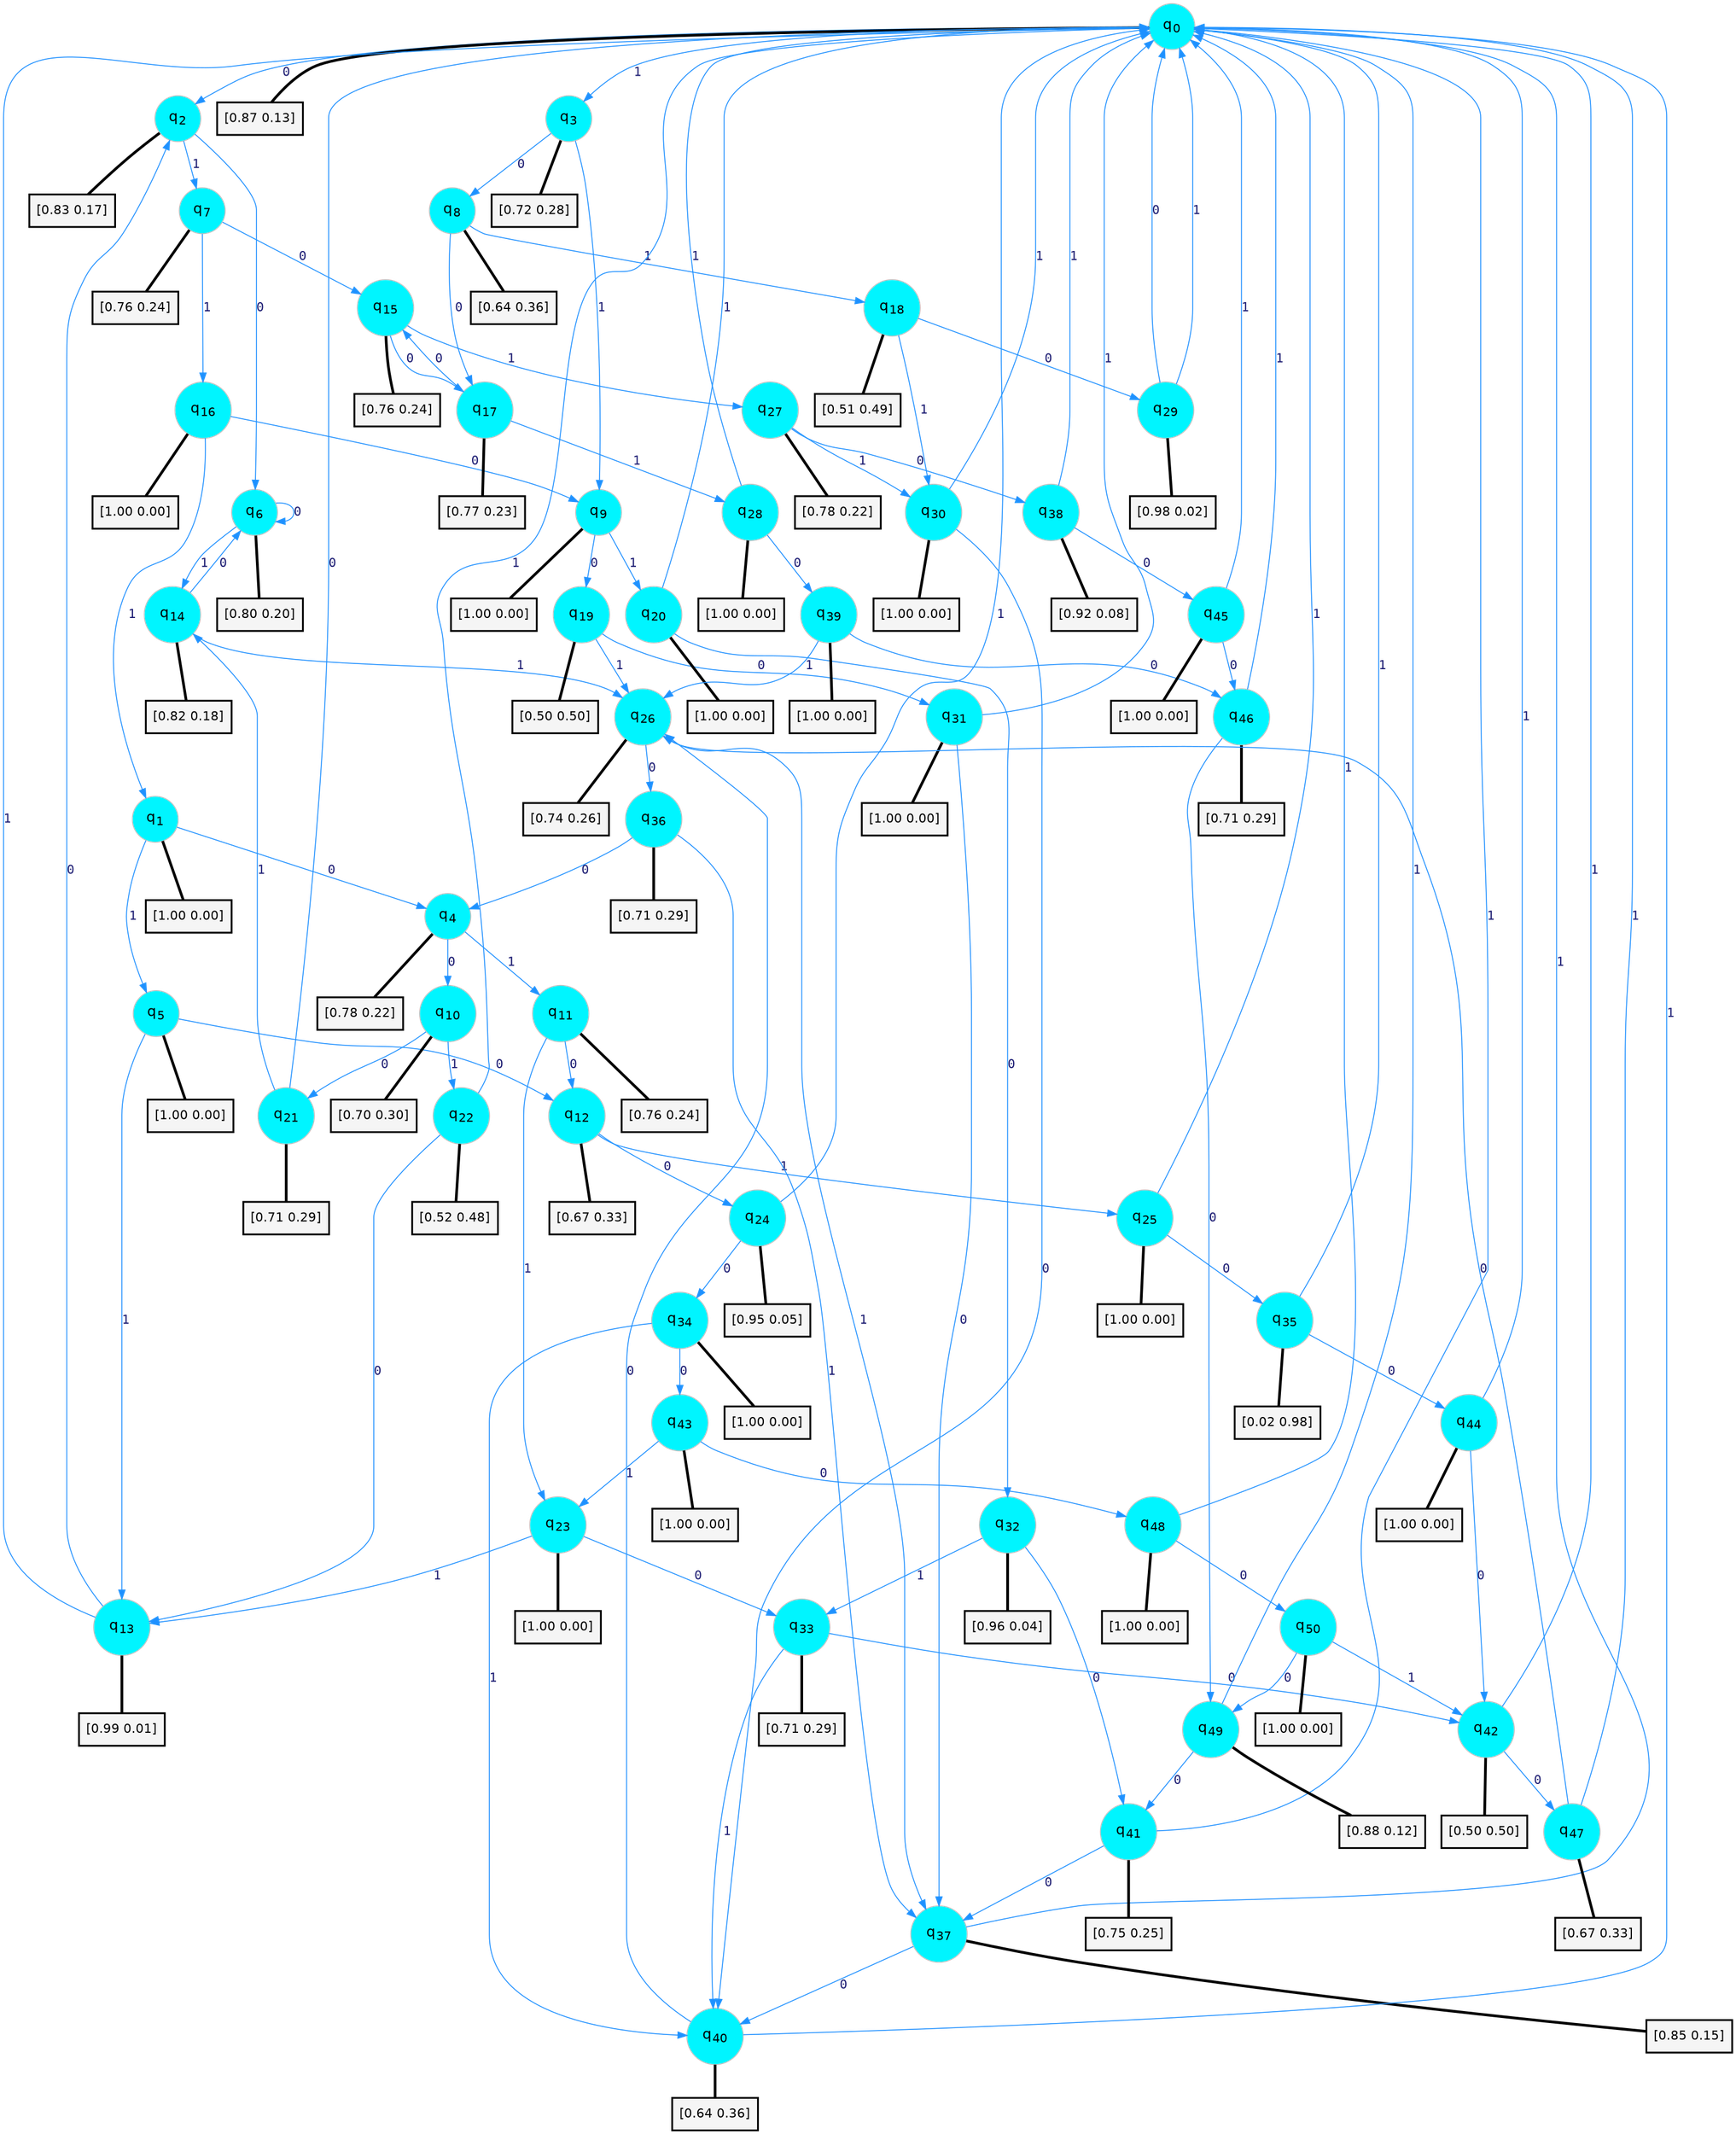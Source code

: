 digraph G {
graph [
bgcolor=transparent, dpi=300, rankdir=TD, size="40,25"];
node [
color=gray, fillcolor=turquoise1, fontcolor=black, fontname=Helvetica, fontsize=16, fontweight=bold, shape=circle, style=filled];
edge [
arrowsize=1, color=dodgerblue1, fontcolor=midnightblue, fontname=courier, fontweight=bold, penwidth=1, style=solid, weight=20];
0[label=<q<SUB>0</SUB>>];
1[label=<q<SUB>1</SUB>>];
2[label=<q<SUB>2</SUB>>];
3[label=<q<SUB>3</SUB>>];
4[label=<q<SUB>4</SUB>>];
5[label=<q<SUB>5</SUB>>];
6[label=<q<SUB>6</SUB>>];
7[label=<q<SUB>7</SUB>>];
8[label=<q<SUB>8</SUB>>];
9[label=<q<SUB>9</SUB>>];
10[label=<q<SUB>10</SUB>>];
11[label=<q<SUB>11</SUB>>];
12[label=<q<SUB>12</SUB>>];
13[label=<q<SUB>13</SUB>>];
14[label=<q<SUB>14</SUB>>];
15[label=<q<SUB>15</SUB>>];
16[label=<q<SUB>16</SUB>>];
17[label=<q<SUB>17</SUB>>];
18[label=<q<SUB>18</SUB>>];
19[label=<q<SUB>19</SUB>>];
20[label=<q<SUB>20</SUB>>];
21[label=<q<SUB>21</SUB>>];
22[label=<q<SUB>22</SUB>>];
23[label=<q<SUB>23</SUB>>];
24[label=<q<SUB>24</SUB>>];
25[label=<q<SUB>25</SUB>>];
26[label=<q<SUB>26</SUB>>];
27[label=<q<SUB>27</SUB>>];
28[label=<q<SUB>28</SUB>>];
29[label=<q<SUB>29</SUB>>];
30[label=<q<SUB>30</SUB>>];
31[label=<q<SUB>31</SUB>>];
32[label=<q<SUB>32</SUB>>];
33[label=<q<SUB>33</SUB>>];
34[label=<q<SUB>34</SUB>>];
35[label=<q<SUB>35</SUB>>];
36[label=<q<SUB>36</SUB>>];
37[label=<q<SUB>37</SUB>>];
38[label=<q<SUB>38</SUB>>];
39[label=<q<SUB>39</SUB>>];
40[label=<q<SUB>40</SUB>>];
41[label=<q<SUB>41</SUB>>];
42[label=<q<SUB>42</SUB>>];
43[label=<q<SUB>43</SUB>>];
44[label=<q<SUB>44</SUB>>];
45[label=<q<SUB>45</SUB>>];
46[label=<q<SUB>46</SUB>>];
47[label=<q<SUB>47</SUB>>];
48[label=<q<SUB>48</SUB>>];
49[label=<q<SUB>49</SUB>>];
50[label=<q<SUB>50</SUB>>];
51[label="[0.87 0.13]", shape=box,fontcolor=black, fontname=Helvetica, fontsize=14, penwidth=2, fillcolor=whitesmoke,color=black];
52[label="[1.00 0.00]", shape=box,fontcolor=black, fontname=Helvetica, fontsize=14, penwidth=2, fillcolor=whitesmoke,color=black];
53[label="[0.83 0.17]", shape=box,fontcolor=black, fontname=Helvetica, fontsize=14, penwidth=2, fillcolor=whitesmoke,color=black];
54[label="[0.72 0.28]", shape=box,fontcolor=black, fontname=Helvetica, fontsize=14, penwidth=2, fillcolor=whitesmoke,color=black];
55[label="[0.78 0.22]", shape=box,fontcolor=black, fontname=Helvetica, fontsize=14, penwidth=2, fillcolor=whitesmoke,color=black];
56[label="[1.00 0.00]", shape=box,fontcolor=black, fontname=Helvetica, fontsize=14, penwidth=2, fillcolor=whitesmoke,color=black];
57[label="[0.80 0.20]", shape=box,fontcolor=black, fontname=Helvetica, fontsize=14, penwidth=2, fillcolor=whitesmoke,color=black];
58[label="[0.76 0.24]", shape=box,fontcolor=black, fontname=Helvetica, fontsize=14, penwidth=2, fillcolor=whitesmoke,color=black];
59[label="[0.64 0.36]", shape=box,fontcolor=black, fontname=Helvetica, fontsize=14, penwidth=2, fillcolor=whitesmoke,color=black];
60[label="[1.00 0.00]", shape=box,fontcolor=black, fontname=Helvetica, fontsize=14, penwidth=2, fillcolor=whitesmoke,color=black];
61[label="[0.70 0.30]", shape=box,fontcolor=black, fontname=Helvetica, fontsize=14, penwidth=2, fillcolor=whitesmoke,color=black];
62[label="[0.76 0.24]", shape=box,fontcolor=black, fontname=Helvetica, fontsize=14, penwidth=2, fillcolor=whitesmoke,color=black];
63[label="[0.67 0.33]", shape=box,fontcolor=black, fontname=Helvetica, fontsize=14, penwidth=2, fillcolor=whitesmoke,color=black];
64[label="[0.99 0.01]", shape=box,fontcolor=black, fontname=Helvetica, fontsize=14, penwidth=2, fillcolor=whitesmoke,color=black];
65[label="[0.82 0.18]", shape=box,fontcolor=black, fontname=Helvetica, fontsize=14, penwidth=2, fillcolor=whitesmoke,color=black];
66[label="[0.76 0.24]", shape=box,fontcolor=black, fontname=Helvetica, fontsize=14, penwidth=2, fillcolor=whitesmoke,color=black];
67[label="[1.00 0.00]", shape=box,fontcolor=black, fontname=Helvetica, fontsize=14, penwidth=2, fillcolor=whitesmoke,color=black];
68[label="[0.77 0.23]", shape=box,fontcolor=black, fontname=Helvetica, fontsize=14, penwidth=2, fillcolor=whitesmoke,color=black];
69[label="[0.51 0.49]", shape=box,fontcolor=black, fontname=Helvetica, fontsize=14, penwidth=2, fillcolor=whitesmoke,color=black];
70[label="[0.50 0.50]", shape=box,fontcolor=black, fontname=Helvetica, fontsize=14, penwidth=2, fillcolor=whitesmoke,color=black];
71[label="[1.00 0.00]", shape=box,fontcolor=black, fontname=Helvetica, fontsize=14, penwidth=2, fillcolor=whitesmoke,color=black];
72[label="[0.71 0.29]", shape=box,fontcolor=black, fontname=Helvetica, fontsize=14, penwidth=2, fillcolor=whitesmoke,color=black];
73[label="[0.52 0.48]", shape=box,fontcolor=black, fontname=Helvetica, fontsize=14, penwidth=2, fillcolor=whitesmoke,color=black];
74[label="[1.00 0.00]", shape=box,fontcolor=black, fontname=Helvetica, fontsize=14, penwidth=2, fillcolor=whitesmoke,color=black];
75[label="[0.95 0.05]", shape=box,fontcolor=black, fontname=Helvetica, fontsize=14, penwidth=2, fillcolor=whitesmoke,color=black];
76[label="[1.00 0.00]", shape=box,fontcolor=black, fontname=Helvetica, fontsize=14, penwidth=2, fillcolor=whitesmoke,color=black];
77[label="[0.74 0.26]", shape=box,fontcolor=black, fontname=Helvetica, fontsize=14, penwidth=2, fillcolor=whitesmoke,color=black];
78[label="[0.78 0.22]", shape=box,fontcolor=black, fontname=Helvetica, fontsize=14, penwidth=2, fillcolor=whitesmoke,color=black];
79[label="[1.00 0.00]", shape=box,fontcolor=black, fontname=Helvetica, fontsize=14, penwidth=2, fillcolor=whitesmoke,color=black];
80[label="[0.98 0.02]", shape=box,fontcolor=black, fontname=Helvetica, fontsize=14, penwidth=2, fillcolor=whitesmoke,color=black];
81[label="[1.00 0.00]", shape=box,fontcolor=black, fontname=Helvetica, fontsize=14, penwidth=2, fillcolor=whitesmoke,color=black];
82[label="[1.00 0.00]", shape=box,fontcolor=black, fontname=Helvetica, fontsize=14, penwidth=2, fillcolor=whitesmoke,color=black];
83[label="[0.96 0.04]", shape=box,fontcolor=black, fontname=Helvetica, fontsize=14, penwidth=2, fillcolor=whitesmoke,color=black];
84[label="[0.71 0.29]", shape=box,fontcolor=black, fontname=Helvetica, fontsize=14, penwidth=2, fillcolor=whitesmoke,color=black];
85[label="[1.00 0.00]", shape=box,fontcolor=black, fontname=Helvetica, fontsize=14, penwidth=2, fillcolor=whitesmoke,color=black];
86[label="[0.02 0.98]", shape=box,fontcolor=black, fontname=Helvetica, fontsize=14, penwidth=2, fillcolor=whitesmoke,color=black];
87[label="[0.71 0.29]", shape=box,fontcolor=black, fontname=Helvetica, fontsize=14, penwidth=2, fillcolor=whitesmoke,color=black];
88[label="[0.85 0.15]", shape=box,fontcolor=black, fontname=Helvetica, fontsize=14, penwidth=2, fillcolor=whitesmoke,color=black];
89[label="[0.92 0.08]", shape=box,fontcolor=black, fontname=Helvetica, fontsize=14, penwidth=2, fillcolor=whitesmoke,color=black];
90[label="[1.00 0.00]", shape=box,fontcolor=black, fontname=Helvetica, fontsize=14, penwidth=2, fillcolor=whitesmoke,color=black];
91[label="[0.64 0.36]", shape=box,fontcolor=black, fontname=Helvetica, fontsize=14, penwidth=2, fillcolor=whitesmoke,color=black];
92[label="[0.75 0.25]", shape=box,fontcolor=black, fontname=Helvetica, fontsize=14, penwidth=2, fillcolor=whitesmoke,color=black];
93[label="[0.50 0.50]", shape=box,fontcolor=black, fontname=Helvetica, fontsize=14, penwidth=2, fillcolor=whitesmoke,color=black];
94[label="[1.00 0.00]", shape=box,fontcolor=black, fontname=Helvetica, fontsize=14, penwidth=2, fillcolor=whitesmoke,color=black];
95[label="[1.00 0.00]", shape=box,fontcolor=black, fontname=Helvetica, fontsize=14, penwidth=2, fillcolor=whitesmoke,color=black];
96[label="[1.00 0.00]", shape=box,fontcolor=black, fontname=Helvetica, fontsize=14, penwidth=2, fillcolor=whitesmoke,color=black];
97[label="[0.71 0.29]", shape=box,fontcolor=black, fontname=Helvetica, fontsize=14, penwidth=2, fillcolor=whitesmoke,color=black];
98[label="[0.67 0.33]", shape=box,fontcolor=black, fontname=Helvetica, fontsize=14, penwidth=2, fillcolor=whitesmoke,color=black];
99[label="[1.00 0.00]", shape=box,fontcolor=black, fontname=Helvetica, fontsize=14, penwidth=2, fillcolor=whitesmoke,color=black];
100[label="[0.88 0.12]", shape=box,fontcolor=black, fontname=Helvetica, fontsize=14, penwidth=2, fillcolor=whitesmoke,color=black];
101[label="[1.00 0.00]", shape=box,fontcolor=black, fontname=Helvetica, fontsize=14, penwidth=2, fillcolor=whitesmoke,color=black];
0->2 [label=0];
0->3 [label=1];
0->51 [arrowhead=none, penwidth=3,color=black];
1->4 [label=0];
1->5 [label=1];
1->52 [arrowhead=none, penwidth=3,color=black];
2->6 [label=0];
2->7 [label=1];
2->53 [arrowhead=none, penwidth=3,color=black];
3->8 [label=0];
3->9 [label=1];
3->54 [arrowhead=none, penwidth=3,color=black];
4->10 [label=0];
4->11 [label=1];
4->55 [arrowhead=none, penwidth=3,color=black];
5->12 [label=0];
5->13 [label=1];
5->56 [arrowhead=none, penwidth=3,color=black];
6->6 [label=0];
6->14 [label=1];
6->57 [arrowhead=none, penwidth=3,color=black];
7->15 [label=0];
7->16 [label=1];
7->58 [arrowhead=none, penwidth=3,color=black];
8->17 [label=0];
8->18 [label=1];
8->59 [arrowhead=none, penwidth=3,color=black];
9->19 [label=0];
9->20 [label=1];
9->60 [arrowhead=none, penwidth=3,color=black];
10->21 [label=0];
10->22 [label=1];
10->61 [arrowhead=none, penwidth=3,color=black];
11->12 [label=0];
11->23 [label=1];
11->62 [arrowhead=none, penwidth=3,color=black];
12->24 [label=0];
12->25 [label=1];
12->63 [arrowhead=none, penwidth=3,color=black];
13->2 [label=0];
13->0 [label=1];
13->64 [arrowhead=none, penwidth=3,color=black];
14->6 [label=0];
14->26 [label=1];
14->65 [arrowhead=none, penwidth=3,color=black];
15->17 [label=0];
15->27 [label=1];
15->66 [arrowhead=none, penwidth=3,color=black];
16->9 [label=0];
16->1 [label=1];
16->67 [arrowhead=none, penwidth=3,color=black];
17->15 [label=0];
17->28 [label=1];
17->68 [arrowhead=none, penwidth=3,color=black];
18->29 [label=0];
18->30 [label=1];
18->69 [arrowhead=none, penwidth=3,color=black];
19->31 [label=0];
19->26 [label=1];
19->70 [arrowhead=none, penwidth=3,color=black];
20->32 [label=0];
20->0 [label=1];
20->71 [arrowhead=none, penwidth=3,color=black];
21->0 [label=0];
21->14 [label=1];
21->72 [arrowhead=none, penwidth=3,color=black];
22->13 [label=0];
22->0 [label=1];
22->73 [arrowhead=none, penwidth=3,color=black];
23->33 [label=0];
23->13 [label=1];
23->74 [arrowhead=none, penwidth=3,color=black];
24->34 [label=0];
24->0 [label=1];
24->75 [arrowhead=none, penwidth=3,color=black];
25->35 [label=0];
25->0 [label=1];
25->76 [arrowhead=none, penwidth=3,color=black];
26->36 [label=0];
26->37 [label=1];
26->77 [arrowhead=none, penwidth=3,color=black];
27->38 [label=0];
27->30 [label=1];
27->78 [arrowhead=none, penwidth=3,color=black];
28->39 [label=0];
28->0 [label=1];
28->79 [arrowhead=none, penwidth=3,color=black];
29->0 [label=0];
29->0 [label=1];
29->80 [arrowhead=none, penwidth=3,color=black];
30->40 [label=0];
30->0 [label=1];
30->81 [arrowhead=none, penwidth=3,color=black];
31->37 [label=0];
31->0 [label=1];
31->82 [arrowhead=none, penwidth=3,color=black];
32->41 [label=0];
32->33 [label=1];
32->83 [arrowhead=none, penwidth=3,color=black];
33->42 [label=0];
33->40 [label=1];
33->84 [arrowhead=none, penwidth=3,color=black];
34->43 [label=0];
34->40 [label=1];
34->85 [arrowhead=none, penwidth=3,color=black];
35->44 [label=0];
35->0 [label=1];
35->86 [arrowhead=none, penwidth=3,color=black];
36->4 [label=0];
36->37 [label=1];
36->87 [arrowhead=none, penwidth=3,color=black];
37->40 [label=0];
37->0 [label=1];
37->88 [arrowhead=none, penwidth=3,color=black];
38->45 [label=0];
38->0 [label=1];
38->89 [arrowhead=none, penwidth=3,color=black];
39->46 [label=0];
39->26 [label=1];
39->90 [arrowhead=none, penwidth=3,color=black];
40->26 [label=0];
40->0 [label=1];
40->91 [arrowhead=none, penwidth=3,color=black];
41->37 [label=0];
41->0 [label=1];
41->92 [arrowhead=none, penwidth=3,color=black];
42->47 [label=0];
42->0 [label=1];
42->93 [arrowhead=none, penwidth=3,color=black];
43->48 [label=0];
43->23 [label=1];
43->94 [arrowhead=none, penwidth=3,color=black];
44->42 [label=0];
44->0 [label=1];
44->95 [arrowhead=none, penwidth=3,color=black];
45->46 [label=0];
45->0 [label=1];
45->96 [arrowhead=none, penwidth=3,color=black];
46->49 [label=0];
46->0 [label=1];
46->97 [arrowhead=none, penwidth=3,color=black];
47->26 [label=0];
47->0 [label=1];
47->98 [arrowhead=none, penwidth=3,color=black];
48->50 [label=0];
48->0 [label=1];
48->99 [arrowhead=none, penwidth=3,color=black];
49->41 [label=0];
49->0 [label=1];
49->100 [arrowhead=none, penwidth=3,color=black];
50->49 [label=0];
50->42 [label=1];
50->101 [arrowhead=none, penwidth=3,color=black];
}
